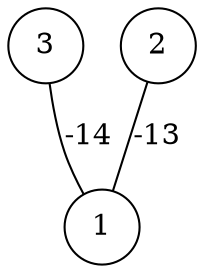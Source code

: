 graph { 
	 fontname="Helvetica,Arial,sans-serif" 
	 node [shape = circle]; 
	 3 -- 1 [label = "-14"];
	 2 -- 1 [label = "-13"];
	 1;
	 2;
	 3;
}
